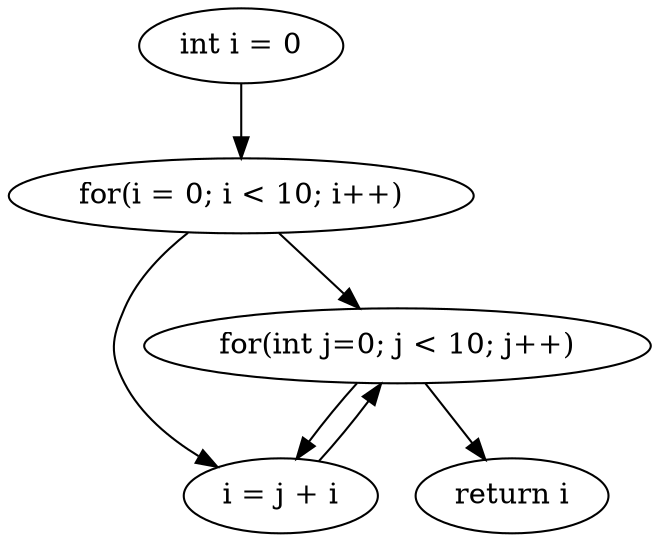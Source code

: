 digraph "Control Flow Graph" {
	B0 [label="int i = 0"]
	B1 [label="for(i = 0; i < 10; i++)"]
	B3 [label="for(int j=0; j < 10; j++)"]
	B4 [label="i = j + i"]
	B6 [label="return i"]
		B0 -> B1
		B1 -> B3
		B1 -> B4
		B3 -> B4
		B3 -> B6
		B4 -> B3
}
